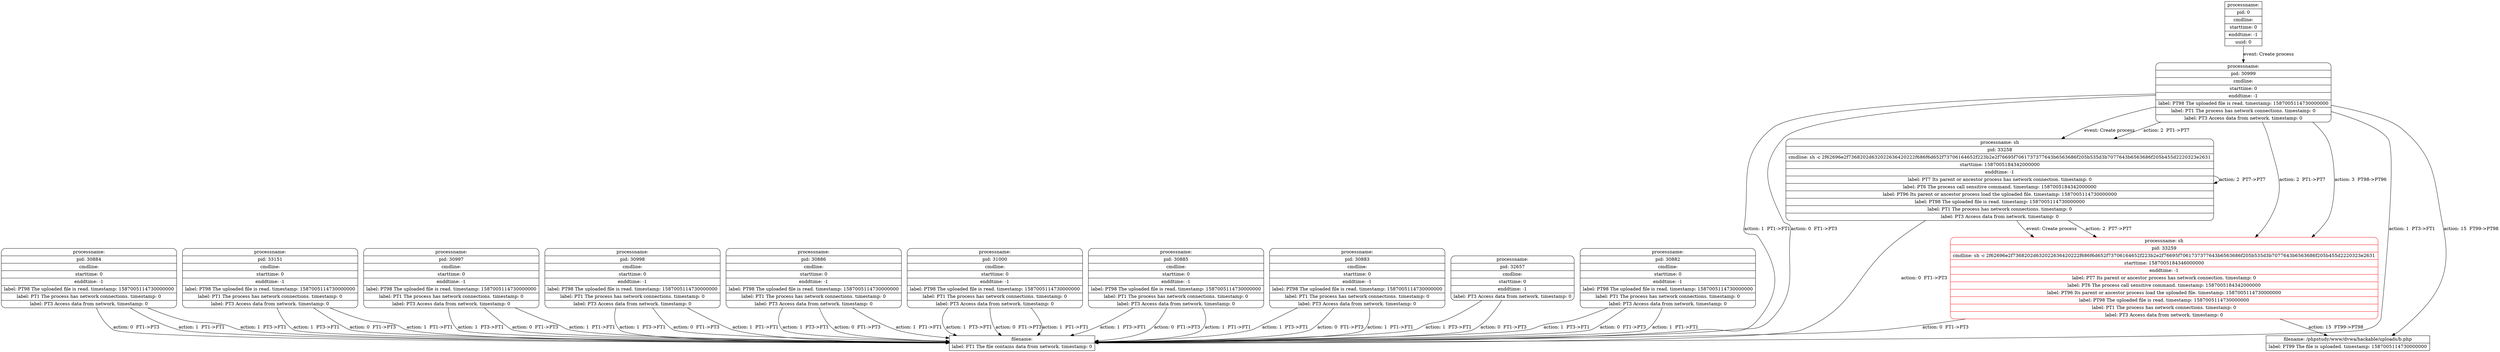 digraph graph1 {
node [shape = Mrecord];
table57 [label = "{<head>processname: sh | pid: 33259 | cmdline: sh -c 2f62696e2f7368202d632022636420222f686f6d652f73706164652f223b2e2f76695f7061737377643b6563686f205b535d3b7077643b6563686f205b455d2220323e2631 | starttime: 1587005184346000000 | enddtime: -1 | label: PT7 Its parent or ancestor process has network connection. timestamp: 0 | label: PT6 The process call sensitive command. timestamp: 1587005184342000000 | label: PT96 Its parent or ancestor process load the uploaded file. timestamp: 1587005114730000000 | label: PT98 The uploaded file is read. timestamp: 1587005114730000000 | label: PT1 The process has network connections. timestamp: 0 | label: PT3 Access data from network. timestamp: 0}", color = red];
table26 [label = "{<head>processname:  | pid: 30999 | cmdline:  | starttime: 0 | enddtime: -1 | label: PT98 The uploaded file is read. timestamp: 1587005114730000000 | label: PT1 The process has network connections. timestamp: 0 | label: PT3 Access data from network. timestamp: 0}"];
table2 [shape = record, label = "{<head>filename:  | label: FT1 The file contains data from network. timestamp: 0}"];
table1 [label = "{<head>processname:  | pid: 30884 | cmdline:  | starttime: 0 | enddtime: -1 | label: PT98 The uploaded file is read. timestamp: 1587005114730000000 | label: PT1 The process has network connections. timestamp: 0 | label: PT3 Access data from network. timestamp: 0}"];
table1 -> table2[label = "action: 0  FT1->PT3"];
table1 -> table2[label = "action: 1  PT1->FT1"];
table1 -> table2[label = "action: 1  PT3->FT1"];
table15 [label = "{<head>processname:  | pid: 33151 | cmdline:  | starttime: 0 | enddtime: -1 | label: PT98 The uploaded file is read. timestamp: 1587005114730000000 | label: PT1 The process has network connections. timestamp: 0 | label: PT3 Access data from network. timestamp: 0}"];
table15 -> table2[label = "action: 0  FT1->PT3"];
table15 -> table2[label = "action: 1  PT1->FT1"];
table15 -> table2[label = "action: 1  PT3->FT1"];
table13 [label = "{<head>processname:  | pid: 30997 | cmdline:  | starttime: 0 | enddtime: -1 | label: PT98 The uploaded file is read. timestamp: 1587005114730000000 | label: PT1 The process has network connections. timestamp: 0 | label: PT3 Access data from network. timestamp: 0}"];
table13 -> table2[label = "action: 0  FT1->PT3"];
table13 -> table2[label = "action: 1  PT1->FT1"];
table13 -> table2[label = "action: 1  PT3->FT1"];
table14 [label = "{<head>processname:  | pid: 30998 | cmdline:  | starttime: 0 | enddtime: -1 | label: PT98 The uploaded file is read. timestamp: 1587005114730000000 | label: PT1 The process has network connections. timestamp: 0 | label: PT3 Access data from network. timestamp: 0}"];
table14 -> table2[label = "action: 0  FT1->PT3"];
table14 -> table2[label = "action: 1  PT1->FT1"];
table14 -> table2[label = "action: 1  PT3->FT1"];
table26 -> table2[label = "action: 1  PT1->FT1"];
table26 -> table2[label = "action: 1  PT3->FT1"];
table29 [label = "{<head>processname:  | pid: 30886 | cmdline:  | starttime: 0 | enddtime: -1 | label: PT98 The uploaded file is read. timestamp: 1587005114730000000 | label: PT1 The process has network connections. timestamp: 0 | label: PT3 Access data from network. timestamp: 0}"];
table29 -> table2[label = "action: 0  FT1->PT3"];
table29 -> table2[label = "action: 1  PT1->FT1"];
table29 -> table2[label = "action: 1  PT3->FT1"];
table32 [label = "{<head>processname:  | pid: 31000 | cmdline:  | starttime: 0 | enddtime: -1 | label: PT98 The uploaded file is read. timestamp: 1587005114730000000 | label: PT1 The process has network connections. timestamp: 0 | label: PT3 Access data from network. timestamp: 0}"];
table32 -> table2[label = "action: 0  FT1->PT3"];
table32 -> table2[label = "action: 1  PT1->FT1"];
table32 -> table2[label = "action: 1  PT3->FT1"];
table36 [label = "{<head>processname:  | pid: 30885 | cmdline:  | starttime: 0 | enddtime: -1 | label: PT98 The uploaded file is read. timestamp: 1587005114730000000 | label: PT1 The process has network connections. timestamp: 0 | label: PT3 Access data from network. timestamp: 0}"];
table36 -> table2[label = "action: 0  FT1->PT3"];
table36 -> table2[label = "action: 1  PT1->FT1"];
table36 -> table2[label = "action: 1  PT3->FT1"];
table35 [label = "{<head>processname:  | pid: 30883 | cmdline:  | starttime: 0 | enddtime: -1 | label: PT98 The uploaded file is read. timestamp: 1587005114730000000 | label: PT1 The process has network connections. timestamp: 0 | label: PT3 Access data from network. timestamp: 0}"];
table35 -> table2[label = "action: 0  FT1->PT3"];
table35 -> table2[label = "action: 1  PT1->FT1"];
table35 -> table2[label = "action: 1  PT3->FT1"];
table37 [label = "{<head>processname:  | pid: 32657 | cmdline:  | starttime: 0 | enddtime: -1 | label: PT3 Access data from network. timestamp: 0}"];
table37 -> table2[label = "action: 0  FT1->PT3"];
table37 -> table2[label = "action: 1  PT3->FT1"];
table39 [label = "{<head>processname:  | pid: 30882 | cmdline:  | starttime: 0 | enddtime: -1 | label: PT98 The uploaded file is read. timestamp: 1587005114730000000 | label: PT1 The process has network connections. timestamp: 0 | label: PT3 Access data from network. timestamp: 0}"];
table39 -> table2[label = "action: 0  FT1->PT3"];
table39 -> table2[label = "action: 1  PT1->FT1"];
table39 -> table2[label = "action: 1  PT3->FT1"];
table26 -> table2[label = "action: 0  FT1->PT3"];
table26 -> table57[label = "action: 2  PT1->PT7"];
table56 [label = "{<head>processname: sh | pid: 33258 | cmdline: sh -c 2f62696e2f7368202d632022636420222f686f6d652f73706164652f223b2e2f76695f7061737377643b6563686f205b535d3b7077643b6563686f205b455d2220323e2631 | starttime: 1587005184342000000 | enddtime: -1 | label: PT7 Its parent or ancestor process has network connection. timestamp: 0 | label: PT6 The process call sensitive command. timestamp: 1587005184342000000 | label: PT96 Its parent or ancestor process load the uploaded file. timestamp: 1587005114730000000 | label: PT98 The uploaded file is read. timestamp: 1587005114730000000 | label: PT1 The process has network connections. timestamp: 0 | label: PT3 Access data from network. timestamp: 0}"];
table56 -> table2[label = "action: 0  FT1->PT3"];
table26 -> table56[label = "action: 2  PT1->PT7"];
table56 -> table56[label = "action: 2  PT7->PT7"];
table56 -> table57[label = "action: 2  PT7->PT7"];
table27 [shape = record, label = "{<head>filename: /phpstudy/www/dvwa/hackable/uploads/b.php | label: FT99 The file is uploaded. timestamp: 1587005114730000000}"];
table26 -> table27[label = "action: 15  FT99->PT98"];
table26 -> table57[label = "action: 3  PT98->PT96"];
table57 -> table27[label = "action: 15  FT99->PT98"];
table57 -> table2[label = "action: 0  FT1->PT3"];
table56 -> table57[label = "event: Create process"];
table26 -> table56[label = "event: Create process"];
node [shape = record];
table0 [label = "{<head>processname:  | pid: 0 | cmdline:  | starttime: 0 | enddtime: -1 | uuid: 0}"];
table0 -> table26[label = "event: Create process"];
}
